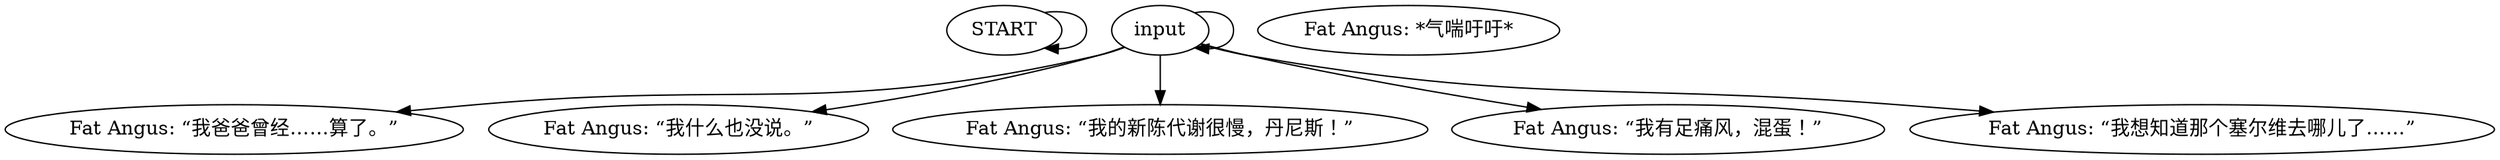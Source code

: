 # WHIRLING F1 / ANGUS barks
# Angus barks:
# ==================================================
digraph G {
	  0 [label="START"];
	  1 [label="input"];
	  2 [label="Fat Angus: *气喘吁吁*"];
	  3 [label="Fat Angus: “我爸爸曾经……算了。”"];
	  4 [label="Fat Angus: “我什么也没说。”"];
	  5 [label="Fat Angus: “我的新陈代谢很慢，丹尼斯！”"];
	  6 [label="Fat Angus: “我有足痛风，混蛋！”"];
	  7 [label="Fat Angus: “我想知道那个塞尔维去哪儿了……”"];
	  0 -> 0
	  1 -> 1
	  1 -> 3
	  1 -> 4
	  1 -> 5
	  1 -> 6
	  1 -> 7
}

